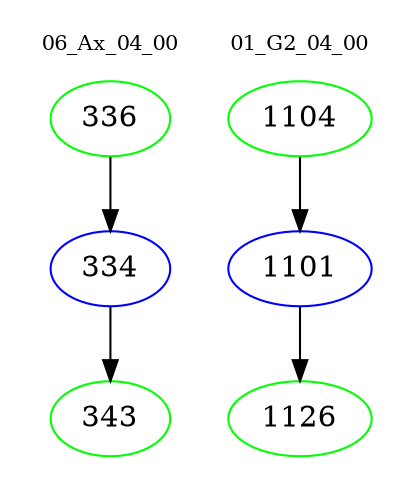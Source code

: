 digraph{
subgraph cluster_0 {
color = white
label = "06_Ax_04_00";
fontsize=10;
T0_336 [label="336", color="green"]
T0_336 -> T0_334 [color="black"]
T0_334 [label="334", color="blue"]
T0_334 -> T0_343 [color="black"]
T0_343 [label="343", color="green"]
}
subgraph cluster_1 {
color = white
label = "01_G2_04_00";
fontsize=10;
T1_1104 [label="1104", color="green"]
T1_1104 -> T1_1101 [color="black"]
T1_1101 [label="1101", color="blue"]
T1_1101 -> T1_1126 [color="black"]
T1_1126 [label="1126", color="green"]
}
}
